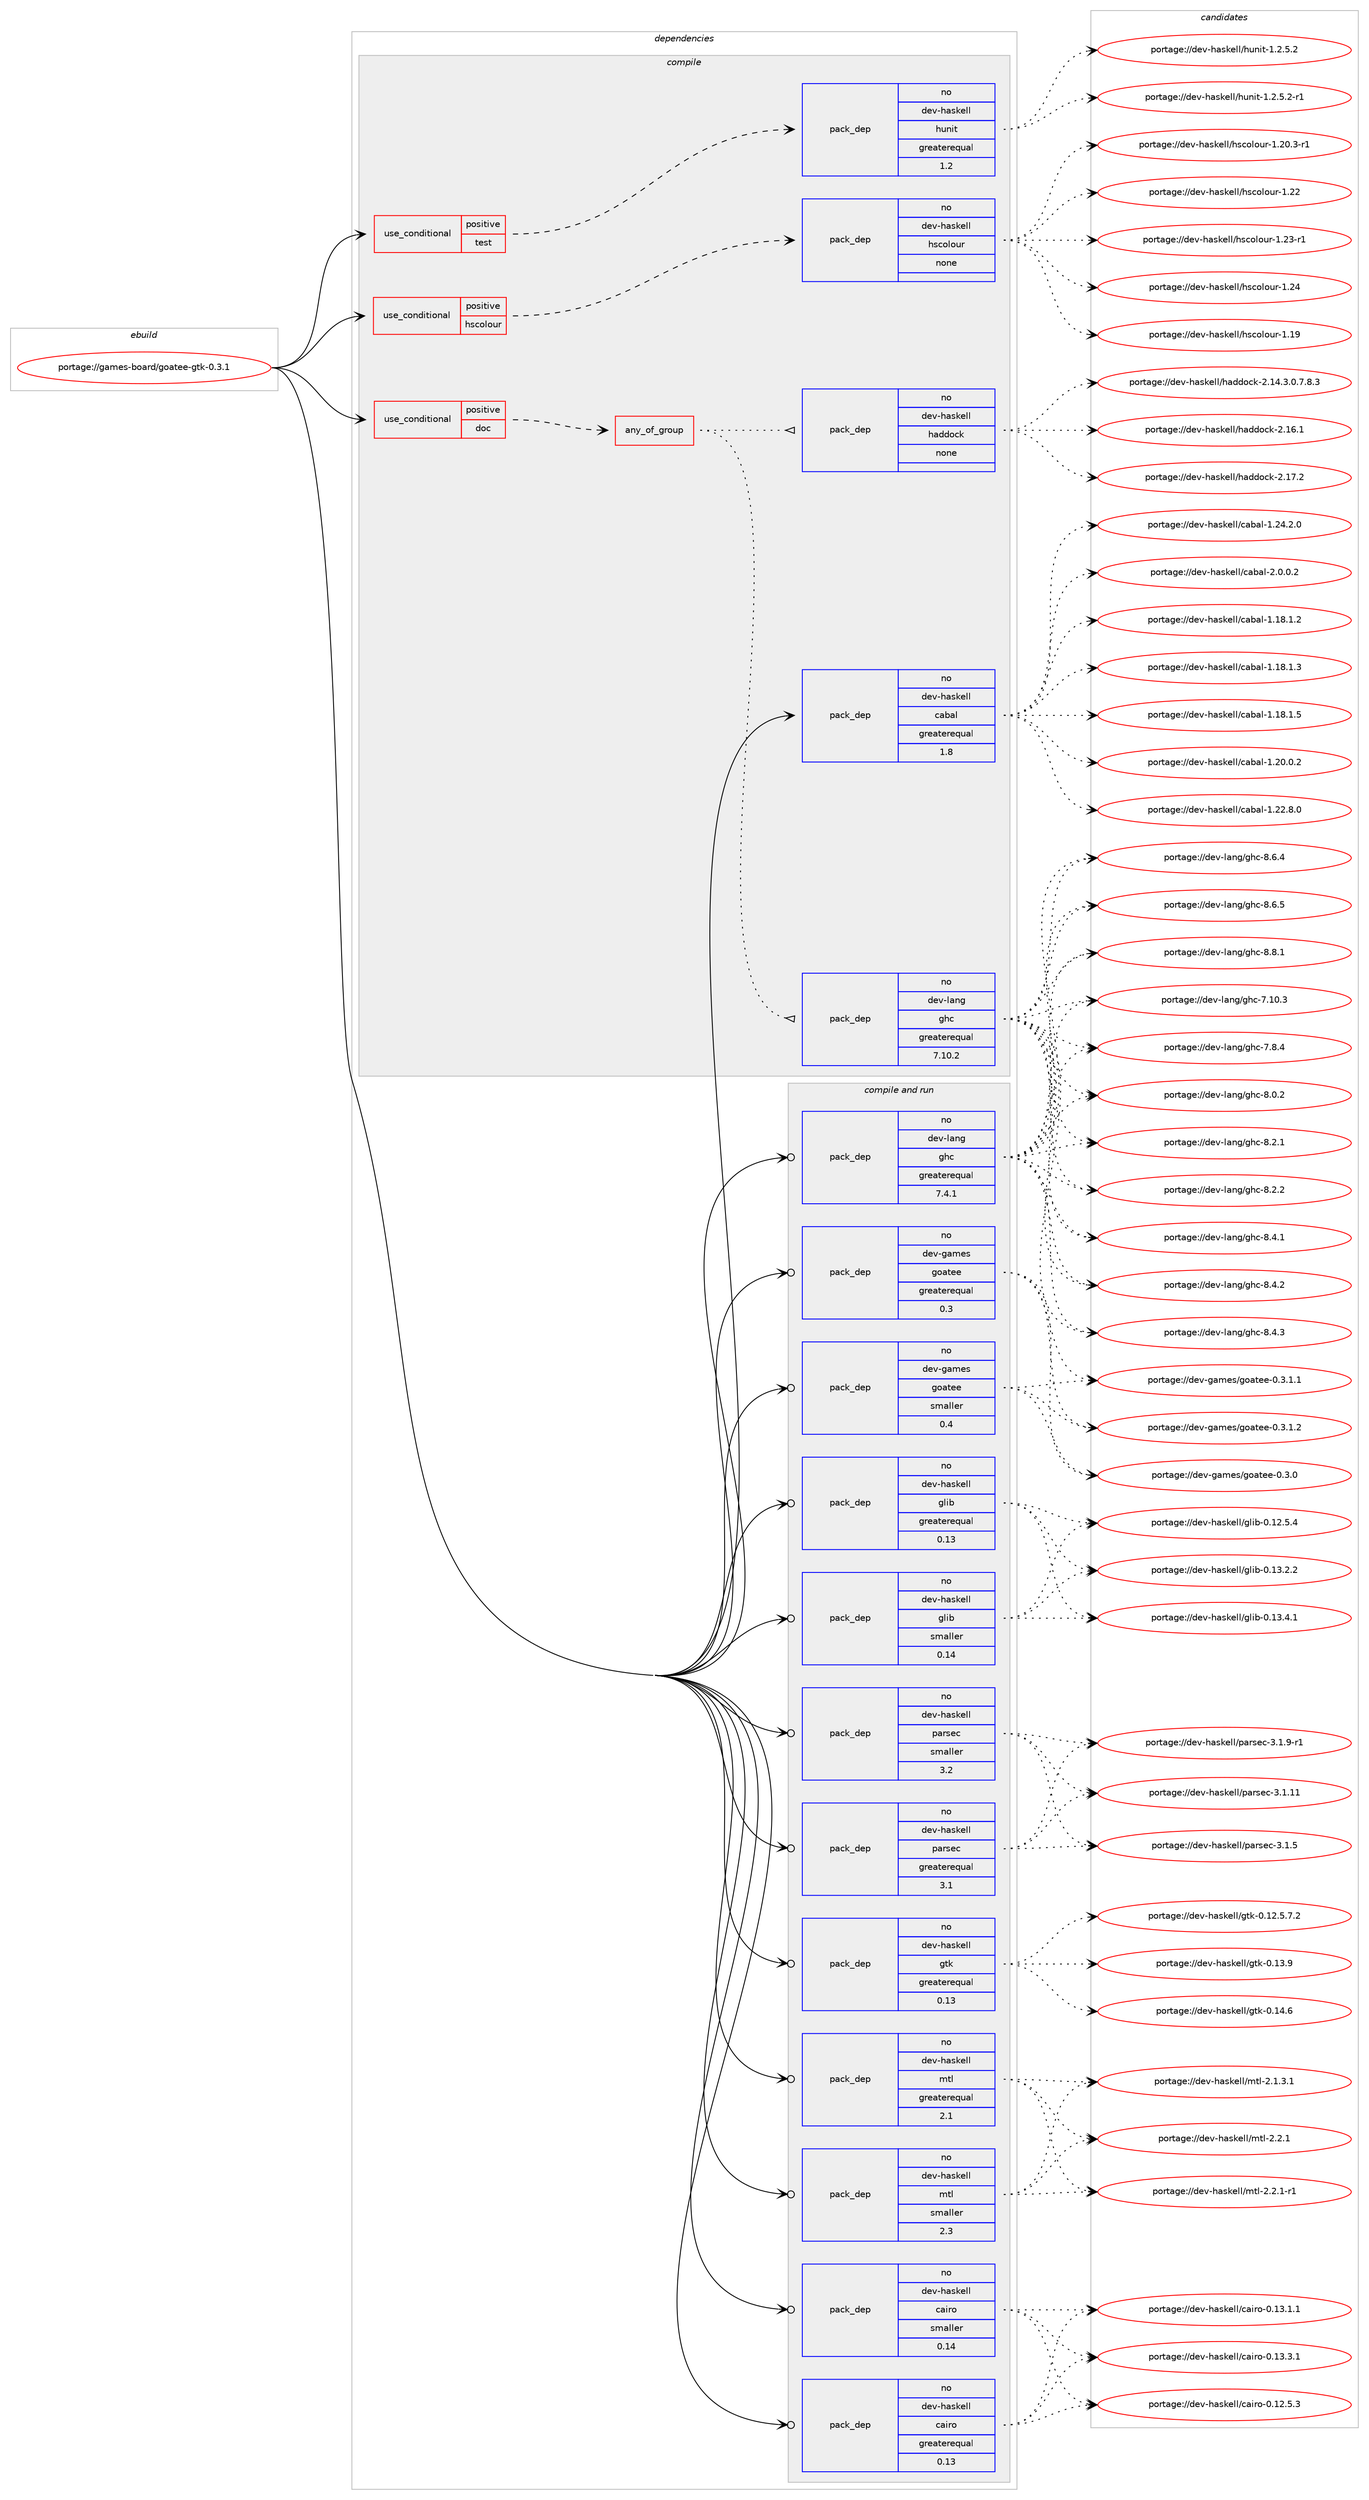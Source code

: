digraph prolog {

# *************
# Graph options
# *************

newrank=true;
concentrate=true;
compound=true;
graph [rankdir=LR,fontname=Helvetica,fontsize=10,ranksep=1.5];#, ranksep=2.5, nodesep=0.2];
edge  [arrowhead=vee];
node  [fontname=Helvetica,fontsize=10];

# **********
# The ebuild
# **********

subgraph cluster_leftcol {
color=gray;
rank=same;
label=<<i>ebuild</i>>;
id [label="portage://games-board/goatee-gtk-0.3.1", color=red, width=4, href="../games-board/goatee-gtk-0.3.1.svg"];
}

# ****************
# The dependencies
# ****************

subgraph cluster_midcol {
color=gray;
label=<<i>dependencies</i>>;
subgraph cluster_compile {
fillcolor="#eeeeee";
style=filled;
label=<<i>compile</i>>;
subgraph cond72733 {
dependency270661 [label=<<TABLE BORDER="0" CELLBORDER="1" CELLSPACING="0" CELLPADDING="4"><TR><TD ROWSPAN="3" CELLPADDING="10">use_conditional</TD></TR><TR><TD>positive</TD></TR><TR><TD>doc</TD></TR></TABLE>>, shape=none, color=red];
subgraph any3735 {
dependency270662 [label=<<TABLE BORDER="0" CELLBORDER="1" CELLSPACING="0" CELLPADDING="4"><TR><TD CELLPADDING="10">any_of_group</TD></TR></TABLE>>, shape=none, color=red];subgraph pack194117 {
dependency270663 [label=<<TABLE BORDER="0" CELLBORDER="1" CELLSPACING="0" CELLPADDING="4" WIDTH="220"><TR><TD ROWSPAN="6" CELLPADDING="30">pack_dep</TD></TR><TR><TD WIDTH="110">no</TD></TR><TR><TD>dev-haskell</TD></TR><TR><TD>haddock</TD></TR><TR><TD>none</TD></TR><TR><TD></TD></TR></TABLE>>, shape=none, color=blue];
}
dependency270662:e -> dependency270663:w [weight=20,style="dotted",arrowhead="oinv"];
subgraph pack194118 {
dependency270664 [label=<<TABLE BORDER="0" CELLBORDER="1" CELLSPACING="0" CELLPADDING="4" WIDTH="220"><TR><TD ROWSPAN="6" CELLPADDING="30">pack_dep</TD></TR><TR><TD WIDTH="110">no</TD></TR><TR><TD>dev-lang</TD></TR><TR><TD>ghc</TD></TR><TR><TD>greaterequal</TD></TR><TR><TD>7.10.2</TD></TR></TABLE>>, shape=none, color=blue];
}
dependency270662:e -> dependency270664:w [weight=20,style="dotted",arrowhead="oinv"];
}
dependency270661:e -> dependency270662:w [weight=20,style="dashed",arrowhead="vee"];
}
id:e -> dependency270661:w [weight=20,style="solid",arrowhead="vee"];
subgraph cond72734 {
dependency270665 [label=<<TABLE BORDER="0" CELLBORDER="1" CELLSPACING="0" CELLPADDING="4"><TR><TD ROWSPAN="3" CELLPADDING="10">use_conditional</TD></TR><TR><TD>positive</TD></TR><TR><TD>hscolour</TD></TR></TABLE>>, shape=none, color=red];
subgraph pack194119 {
dependency270666 [label=<<TABLE BORDER="0" CELLBORDER="1" CELLSPACING="0" CELLPADDING="4" WIDTH="220"><TR><TD ROWSPAN="6" CELLPADDING="30">pack_dep</TD></TR><TR><TD WIDTH="110">no</TD></TR><TR><TD>dev-haskell</TD></TR><TR><TD>hscolour</TD></TR><TR><TD>none</TD></TR><TR><TD></TD></TR></TABLE>>, shape=none, color=blue];
}
dependency270665:e -> dependency270666:w [weight=20,style="dashed",arrowhead="vee"];
}
id:e -> dependency270665:w [weight=20,style="solid",arrowhead="vee"];
subgraph cond72735 {
dependency270667 [label=<<TABLE BORDER="0" CELLBORDER="1" CELLSPACING="0" CELLPADDING="4"><TR><TD ROWSPAN="3" CELLPADDING="10">use_conditional</TD></TR><TR><TD>positive</TD></TR><TR><TD>test</TD></TR></TABLE>>, shape=none, color=red];
subgraph pack194120 {
dependency270668 [label=<<TABLE BORDER="0" CELLBORDER="1" CELLSPACING="0" CELLPADDING="4" WIDTH="220"><TR><TD ROWSPAN="6" CELLPADDING="30">pack_dep</TD></TR><TR><TD WIDTH="110">no</TD></TR><TR><TD>dev-haskell</TD></TR><TR><TD>hunit</TD></TR><TR><TD>greaterequal</TD></TR><TR><TD>1.2</TD></TR></TABLE>>, shape=none, color=blue];
}
dependency270667:e -> dependency270668:w [weight=20,style="dashed",arrowhead="vee"];
}
id:e -> dependency270667:w [weight=20,style="solid",arrowhead="vee"];
subgraph pack194121 {
dependency270669 [label=<<TABLE BORDER="0" CELLBORDER="1" CELLSPACING="0" CELLPADDING="4" WIDTH="220"><TR><TD ROWSPAN="6" CELLPADDING="30">pack_dep</TD></TR><TR><TD WIDTH="110">no</TD></TR><TR><TD>dev-haskell</TD></TR><TR><TD>cabal</TD></TR><TR><TD>greaterequal</TD></TR><TR><TD>1.8</TD></TR></TABLE>>, shape=none, color=blue];
}
id:e -> dependency270669:w [weight=20,style="solid",arrowhead="vee"];
}
subgraph cluster_compileandrun {
fillcolor="#eeeeee";
style=filled;
label=<<i>compile and run</i>>;
subgraph pack194122 {
dependency270670 [label=<<TABLE BORDER="0" CELLBORDER="1" CELLSPACING="0" CELLPADDING="4" WIDTH="220"><TR><TD ROWSPAN="6" CELLPADDING="30">pack_dep</TD></TR><TR><TD WIDTH="110">no</TD></TR><TR><TD>dev-games</TD></TR><TR><TD>goatee</TD></TR><TR><TD>greaterequal</TD></TR><TR><TD>0.3</TD></TR></TABLE>>, shape=none, color=blue];
}
id:e -> dependency270670:w [weight=20,style="solid",arrowhead="odotvee"];
subgraph pack194123 {
dependency270671 [label=<<TABLE BORDER="0" CELLBORDER="1" CELLSPACING="0" CELLPADDING="4" WIDTH="220"><TR><TD ROWSPAN="6" CELLPADDING="30">pack_dep</TD></TR><TR><TD WIDTH="110">no</TD></TR><TR><TD>dev-games</TD></TR><TR><TD>goatee</TD></TR><TR><TD>smaller</TD></TR><TR><TD>0.4</TD></TR></TABLE>>, shape=none, color=blue];
}
id:e -> dependency270671:w [weight=20,style="solid",arrowhead="odotvee"];
subgraph pack194124 {
dependency270672 [label=<<TABLE BORDER="0" CELLBORDER="1" CELLSPACING="0" CELLPADDING="4" WIDTH="220"><TR><TD ROWSPAN="6" CELLPADDING="30">pack_dep</TD></TR><TR><TD WIDTH="110">no</TD></TR><TR><TD>dev-haskell</TD></TR><TR><TD>cairo</TD></TR><TR><TD>greaterequal</TD></TR><TR><TD>0.13</TD></TR></TABLE>>, shape=none, color=blue];
}
id:e -> dependency270672:w [weight=20,style="solid",arrowhead="odotvee"];
subgraph pack194125 {
dependency270673 [label=<<TABLE BORDER="0" CELLBORDER="1" CELLSPACING="0" CELLPADDING="4" WIDTH="220"><TR><TD ROWSPAN="6" CELLPADDING="30">pack_dep</TD></TR><TR><TD WIDTH="110">no</TD></TR><TR><TD>dev-haskell</TD></TR><TR><TD>cairo</TD></TR><TR><TD>smaller</TD></TR><TR><TD>0.14</TD></TR></TABLE>>, shape=none, color=blue];
}
id:e -> dependency270673:w [weight=20,style="solid",arrowhead="odotvee"];
subgraph pack194126 {
dependency270674 [label=<<TABLE BORDER="0" CELLBORDER="1" CELLSPACING="0" CELLPADDING="4" WIDTH="220"><TR><TD ROWSPAN="6" CELLPADDING="30">pack_dep</TD></TR><TR><TD WIDTH="110">no</TD></TR><TR><TD>dev-haskell</TD></TR><TR><TD>glib</TD></TR><TR><TD>greaterequal</TD></TR><TR><TD>0.13</TD></TR></TABLE>>, shape=none, color=blue];
}
id:e -> dependency270674:w [weight=20,style="solid",arrowhead="odotvee"];
subgraph pack194127 {
dependency270675 [label=<<TABLE BORDER="0" CELLBORDER="1" CELLSPACING="0" CELLPADDING="4" WIDTH="220"><TR><TD ROWSPAN="6" CELLPADDING="30">pack_dep</TD></TR><TR><TD WIDTH="110">no</TD></TR><TR><TD>dev-haskell</TD></TR><TR><TD>glib</TD></TR><TR><TD>smaller</TD></TR><TR><TD>0.14</TD></TR></TABLE>>, shape=none, color=blue];
}
id:e -> dependency270675:w [weight=20,style="solid",arrowhead="odotvee"];
subgraph pack194128 {
dependency270676 [label=<<TABLE BORDER="0" CELLBORDER="1" CELLSPACING="0" CELLPADDING="4" WIDTH="220"><TR><TD ROWSPAN="6" CELLPADDING="30">pack_dep</TD></TR><TR><TD WIDTH="110">no</TD></TR><TR><TD>dev-haskell</TD></TR><TR><TD>gtk</TD></TR><TR><TD>greaterequal</TD></TR><TR><TD>0.13</TD></TR></TABLE>>, shape=none, color=blue];
}
id:e -> dependency270676:w [weight=20,style="solid",arrowhead="odotvee"];
subgraph pack194129 {
dependency270677 [label=<<TABLE BORDER="0" CELLBORDER="1" CELLSPACING="0" CELLPADDING="4" WIDTH="220"><TR><TD ROWSPAN="6" CELLPADDING="30">pack_dep</TD></TR><TR><TD WIDTH="110">no</TD></TR><TR><TD>dev-haskell</TD></TR><TR><TD>mtl</TD></TR><TR><TD>greaterequal</TD></TR><TR><TD>2.1</TD></TR></TABLE>>, shape=none, color=blue];
}
id:e -> dependency270677:w [weight=20,style="solid",arrowhead="odotvee"];
subgraph pack194130 {
dependency270678 [label=<<TABLE BORDER="0" CELLBORDER="1" CELLSPACING="0" CELLPADDING="4" WIDTH="220"><TR><TD ROWSPAN="6" CELLPADDING="30">pack_dep</TD></TR><TR><TD WIDTH="110">no</TD></TR><TR><TD>dev-haskell</TD></TR><TR><TD>mtl</TD></TR><TR><TD>smaller</TD></TR><TR><TD>2.3</TD></TR></TABLE>>, shape=none, color=blue];
}
id:e -> dependency270678:w [weight=20,style="solid",arrowhead="odotvee"];
subgraph pack194131 {
dependency270679 [label=<<TABLE BORDER="0" CELLBORDER="1" CELLSPACING="0" CELLPADDING="4" WIDTH="220"><TR><TD ROWSPAN="6" CELLPADDING="30">pack_dep</TD></TR><TR><TD WIDTH="110">no</TD></TR><TR><TD>dev-haskell</TD></TR><TR><TD>parsec</TD></TR><TR><TD>greaterequal</TD></TR><TR><TD>3.1</TD></TR></TABLE>>, shape=none, color=blue];
}
id:e -> dependency270679:w [weight=20,style="solid",arrowhead="odotvee"];
subgraph pack194132 {
dependency270680 [label=<<TABLE BORDER="0" CELLBORDER="1" CELLSPACING="0" CELLPADDING="4" WIDTH="220"><TR><TD ROWSPAN="6" CELLPADDING="30">pack_dep</TD></TR><TR><TD WIDTH="110">no</TD></TR><TR><TD>dev-haskell</TD></TR><TR><TD>parsec</TD></TR><TR><TD>smaller</TD></TR><TR><TD>3.2</TD></TR></TABLE>>, shape=none, color=blue];
}
id:e -> dependency270680:w [weight=20,style="solid",arrowhead="odotvee"];
subgraph pack194133 {
dependency270681 [label=<<TABLE BORDER="0" CELLBORDER="1" CELLSPACING="0" CELLPADDING="4" WIDTH="220"><TR><TD ROWSPAN="6" CELLPADDING="30">pack_dep</TD></TR><TR><TD WIDTH="110">no</TD></TR><TR><TD>dev-lang</TD></TR><TR><TD>ghc</TD></TR><TR><TD>greaterequal</TD></TR><TR><TD>7.4.1</TD></TR></TABLE>>, shape=none, color=blue];
}
id:e -> dependency270681:w [weight=20,style="solid",arrowhead="odotvee"];
}
subgraph cluster_run {
fillcolor="#eeeeee";
style=filled;
label=<<i>run</i>>;
}
}

# **************
# The candidates
# **************

subgraph cluster_choices {
rank=same;
color=gray;
label=<<i>candidates</i>>;

subgraph choice194117 {
color=black;
nodesep=1;
choiceportage1001011184510497115107101108108471049710010011199107455046495246514648465546564651 [label="portage://dev-haskell/haddock-2.14.3.0.7.8.3", color=red, width=4,href="../dev-haskell/haddock-2.14.3.0.7.8.3.svg"];
choiceportage100101118451049711510710110810847104971001001119910745504649544649 [label="portage://dev-haskell/haddock-2.16.1", color=red, width=4,href="../dev-haskell/haddock-2.16.1.svg"];
choiceportage100101118451049711510710110810847104971001001119910745504649554650 [label="portage://dev-haskell/haddock-2.17.2", color=red, width=4,href="../dev-haskell/haddock-2.17.2.svg"];
dependency270663:e -> choiceportage1001011184510497115107101108108471049710010011199107455046495246514648465546564651:w [style=dotted,weight="100"];
dependency270663:e -> choiceportage100101118451049711510710110810847104971001001119910745504649544649:w [style=dotted,weight="100"];
dependency270663:e -> choiceportage100101118451049711510710110810847104971001001119910745504649554650:w [style=dotted,weight="100"];
}
subgraph choice194118 {
color=black;
nodesep=1;
choiceportage1001011184510897110103471031049945554649484651 [label="portage://dev-lang/ghc-7.10.3", color=red, width=4,href="../dev-lang/ghc-7.10.3.svg"];
choiceportage10010111845108971101034710310499455546564652 [label="portage://dev-lang/ghc-7.8.4", color=red, width=4,href="../dev-lang/ghc-7.8.4.svg"];
choiceportage10010111845108971101034710310499455646484650 [label="portage://dev-lang/ghc-8.0.2", color=red, width=4,href="../dev-lang/ghc-8.0.2.svg"];
choiceportage10010111845108971101034710310499455646504649 [label="portage://dev-lang/ghc-8.2.1", color=red, width=4,href="../dev-lang/ghc-8.2.1.svg"];
choiceportage10010111845108971101034710310499455646504650 [label="portage://dev-lang/ghc-8.2.2", color=red, width=4,href="../dev-lang/ghc-8.2.2.svg"];
choiceportage10010111845108971101034710310499455646524649 [label="portage://dev-lang/ghc-8.4.1", color=red, width=4,href="../dev-lang/ghc-8.4.1.svg"];
choiceportage10010111845108971101034710310499455646524650 [label="portage://dev-lang/ghc-8.4.2", color=red, width=4,href="../dev-lang/ghc-8.4.2.svg"];
choiceportage10010111845108971101034710310499455646524651 [label="portage://dev-lang/ghc-8.4.3", color=red, width=4,href="../dev-lang/ghc-8.4.3.svg"];
choiceportage10010111845108971101034710310499455646544652 [label="portage://dev-lang/ghc-8.6.4", color=red, width=4,href="../dev-lang/ghc-8.6.4.svg"];
choiceportage10010111845108971101034710310499455646544653 [label="portage://dev-lang/ghc-8.6.5", color=red, width=4,href="../dev-lang/ghc-8.6.5.svg"];
choiceportage10010111845108971101034710310499455646564649 [label="portage://dev-lang/ghc-8.8.1", color=red, width=4,href="../dev-lang/ghc-8.8.1.svg"];
dependency270664:e -> choiceportage1001011184510897110103471031049945554649484651:w [style=dotted,weight="100"];
dependency270664:e -> choiceportage10010111845108971101034710310499455546564652:w [style=dotted,weight="100"];
dependency270664:e -> choiceportage10010111845108971101034710310499455646484650:w [style=dotted,weight="100"];
dependency270664:e -> choiceportage10010111845108971101034710310499455646504649:w [style=dotted,weight="100"];
dependency270664:e -> choiceportage10010111845108971101034710310499455646504650:w [style=dotted,weight="100"];
dependency270664:e -> choiceportage10010111845108971101034710310499455646524649:w [style=dotted,weight="100"];
dependency270664:e -> choiceportage10010111845108971101034710310499455646524650:w [style=dotted,weight="100"];
dependency270664:e -> choiceportage10010111845108971101034710310499455646524651:w [style=dotted,weight="100"];
dependency270664:e -> choiceportage10010111845108971101034710310499455646544652:w [style=dotted,weight="100"];
dependency270664:e -> choiceportage10010111845108971101034710310499455646544653:w [style=dotted,weight="100"];
dependency270664:e -> choiceportage10010111845108971101034710310499455646564649:w [style=dotted,weight="100"];
}
subgraph choice194119 {
color=black;
nodesep=1;
choiceportage100101118451049711510710110810847104115991111081111171144549464957 [label="portage://dev-haskell/hscolour-1.19", color=red, width=4,href="../dev-haskell/hscolour-1.19.svg"];
choiceportage10010111845104971151071011081084710411599111108111117114454946504846514511449 [label="portage://dev-haskell/hscolour-1.20.3-r1", color=red, width=4,href="../dev-haskell/hscolour-1.20.3-r1.svg"];
choiceportage100101118451049711510710110810847104115991111081111171144549465050 [label="portage://dev-haskell/hscolour-1.22", color=red, width=4,href="../dev-haskell/hscolour-1.22.svg"];
choiceportage1001011184510497115107101108108471041159911110811111711445494650514511449 [label="portage://dev-haskell/hscolour-1.23-r1", color=red, width=4,href="../dev-haskell/hscolour-1.23-r1.svg"];
choiceportage100101118451049711510710110810847104115991111081111171144549465052 [label="portage://dev-haskell/hscolour-1.24", color=red, width=4,href="../dev-haskell/hscolour-1.24.svg"];
dependency270666:e -> choiceportage100101118451049711510710110810847104115991111081111171144549464957:w [style=dotted,weight="100"];
dependency270666:e -> choiceportage10010111845104971151071011081084710411599111108111117114454946504846514511449:w [style=dotted,weight="100"];
dependency270666:e -> choiceportage100101118451049711510710110810847104115991111081111171144549465050:w [style=dotted,weight="100"];
dependency270666:e -> choiceportage1001011184510497115107101108108471041159911110811111711445494650514511449:w [style=dotted,weight="100"];
dependency270666:e -> choiceportage100101118451049711510710110810847104115991111081111171144549465052:w [style=dotted,weight="100"];
}
subgraph choice194120 {
color=black;
nodesep=1;
choiceportage1001011184510497115107101108108471041171101051164549465046534650 [label="portage://dev-haskell/hunit-1.2.5.2", color=red, width=4,href="../dev-haskell/hunit-1.2.5.2.svg"];
choiceportage10010111845104971151071011081084710411711010511645494650465346504511449 [label="portage://dev-haskell/hunit-1.2.5.2-r1", color=red, width=4,href="../dev-haskell/hunit-1.2.5.2-r1.svg"];
dependency270668:e -> choiceportage1001011184510497115107101108108471041171101051164549465046534650:w [style=dotted,weight="100"];
dependency270668:e -> choiceportage10010111845104971151071011081084710411711010511645494650465346504511449:w [style=dotted,weight="100"];
}
subgraph choice194121 {
color=black;
nodesep=1;
choiceportage10010111845104971151071011081084799979897108454946495646494650 [label="portage://dev-haskell/cabal-1.18.1.2", color=red, width=4,href="../dev-haskell/cabal-1.18.1.2.svg"];
choiceportage10010111845104971151071011081084799979897108454946495646494651 [label="portage://dev-haskell/cabal-1.18.1.3", color=red, width=4,href="../dev-haskell/cabal-1.18.1.3.svg"];
choiceportage10010111845104971151071011081084799979897108454946495646494653 [label="portage://dev-haskell/cabal-1.18.1.5", color=red, width=4,href="../dev-haskell/cabal-1.18.1.5.svg"];
choiceportage10010111845104971151071011081084799979897108454946504846484650 [label="portage://dev-haskell/cabal-1.20.0.2", color=red, width=4,href="../dev-haskell/cabal-1.20.0.2.svg"];
choiceportage10010111845104971151071011081084799979897108454946505046564648 [label="portage://dev-haskell/cabal-1.22.8.0", color=red, width=4,href="../dev-haskell/cabal-1.22.8.0.svg"];
choiceportage10010111845104971151071011081084799979897108454946505246504648 [label="portage://dev-haskell/cabal-1.24.2.0", color=red, width=4,href="../dev-haskell/cabal-1.24.2.0.svg"];
choiceportage100101118451049711510710110810847999798971084550464846484650 [label="portage://dev-haskell/cabal-2.0.0.2", color=red, width=4,href="../dev-haskell/cabal-2.0.0.2.svg"];
dependency270669:e -> choiceportage10010111845104971151071011081084799979897108454946495646494650:w [style=dotted,weight="100"];
dependency270669:e -> choiceportage10010111845104971151071011081084799979897108454946495646494651:w [style=dotted,weight="100"];
dependency270669:e -> choiceportage10010111845104971151071011081084799979897108454946495646494653:w [style=dotted,weight="100"];
dependency270669:e -> choiceportage10010111845104971151071011081084799979897108454946504846484650:w [style=dotted,weight="100"];
dependency270669:e -> choiceportage10010111845104971151071011081084799979897108454946505046564648:w [style=dotted,weight="100"];
dependency270669:e -> choiceportage10010111845104971151071011081084799979897108454946505246504648:w [style=dotted,weight="100"];
dependency270669:e -> choiceportage100101118451049711510710110810847999798971084550464846484650:w [style=dotted,weight="100"];
}
subgraph choice194122 {
color=black;
nodesep=1;
choiceportage10010111845103971091011154710311197116101101454846514648 [label="portage://dev-games/goatee-0.3.0", color=red, width=4,href="../dev-games/goatee-0.3.0.svg"];
choiceportage100101118451039710910111547103111971161011014548465146494649 [label="portage://dev-games/goatee-0.3.1.1", color=red, width=4,href="../dev-games/goatee-0.3.1.1.svg"];
choiceportage100101118451039710910111547103111971161011014548465146494650 [label="portage://dev-games/goatee-0.3.1.2", color=red, width=4,href="../dev-games/goatee-0.3.1.2.svg"];
dependency270670:e -> choiceportage10010111845103971091011154710311197116101101454846514648:w [style=dotted,weight="100"];
dependency270670:e -> choiceportage100101118451039710910111547103111971161011014548465146494649:w [style=dotted,weight="100"];
dependency270670:e -> choiceportage100101118451039710910111547103111971161011014548465146494650:w [style=dotted,weight="100"];
}
subgraph choice194123 {
color=black;
nodesep=1;
choiceportage10010111845103971091011154710311197116101101454846514648 [label="portage://dev-games/goatee-0.3.0", color=red, width=4,href="../dev-games/goatee-0.3.0.svg"];
choiceportage100101118451039710910111547103111971161011014548465146494649 [label="portage://dev-games/goatee-0.3.1.1", color=red, width=4,href="../dev-games/goatee-0.3.1.1.svg"];
choiceportage100101118451039710910111547103111971161011014548465146494650 [label="portage://dev-games/goatee-0.3.1.2", color=red, width=4,href="../dev-games/goatee-0.3.1.2.svg"];
dependency270671:e -> choiceportage10010111845103971091011154710311197116101101454846514648:w [style=dotted,weight="100"];
dependency270671:e -> choiceportage100101118451039710910111547103111971161011014548465146494649:w [style=dotted,weight="100"];
dependency270671:e -> choiceportage100101118451039710910111547103111971161011014548465146494650:w [style=dotted,weight="100"];
}
subgraph choice194124 {
color=black;
nodesep=1;
choiceportage1001011184510497115107101108108479997105114111454846495046534651 [label="portage://dev-haskell/cairo-0.12.5.3", color=red, width=4,href="../dev-haskell/cairo-0.12.5.3.svg"];
choiceportage1001011184510497115107101108108479997105114111454846495146494649 [label="portage://dev-haskell/cairo-0.13.1.1", color=red, width=4,href="../dev-haskell/cairo-0.13.1.1.svg"];
choiceportage1001011184510497115107101108108479997105114111454846495146514649 [label="portage://dev-haskell/cairo-0.13.3.1", color=red, width=4,href="../dev-haskell/cairo-0.13.3.1.svg"];
dependency270672:e -> choiceportage1001011184510497115107101108108479997105114111454846495046534651:w [style=dotted,weight="100"];
dependency270672:e -> choiceportage1001011184510497115107101108108479997105114111454846495146494649:w [style=dotted,weight="100"];
dependency270672:e -> choiceportage1001011184510497115107101108108479997105114111454846495146514649:w [style=dotted,weight="100"];
}
subgraph choice194125 {
color=black;
nodesep=1;
choiceportage1001011184510497115107101108108479997105114111454846495046534651 [label="portage://dev-haskell/cairo-0.12.5.3", color=red, width=4,href="../dev-haskell/cairo-0.12.5.3.svg"];
choiceportage1001011184510497115107101108108479997105114111454846495146494649 [label="portage://dev-haskell/cairo-0.13.1.1", color=red, width=4,href="../dev-haskell/cairo-0.13.1.1.svg"];
choiceportage1001011184510497115107101108108479997105114111454846495146514649 [label="portage://dev-haskell/cairo-0.13.3.1", color=red, width=4,href="../dev-haskell/cairo-0.13.3.1.svg"];
dependency270673:e -> choiceportage1001011184510497115107101108108479997105114111454846495046534651:w [style=dotted,weight="100"];
dependency270673:e -> choiceportage1001011184510497115107101108108479997105114111454846495146494649:w [style=dotted,weight="100"];
dependency270673:e -> choiceportage1001011184510497115107101108108479997105114111454846495146514649:w [style=dotted,weight="100"];
}
subgraph choice194126 {
color=black;
nodesep=1;
choiceportage10010111845104971151071011081084710310810598454846495046534652 [label="portage://dev-haskell/glib-0.12.5.4", color=red, width=4,href="../dev-haskell/glib-0.12.5.4.svg"];
choiceportage10010111845104971151071011081084710310810598454846495146504650 [label="portage://dev-haskell/glib-0.13.2.2", color=red, width=4,href="../dev-haskell/glib-0.13.2.2.svg"];
choiceportage10010111845104971151071011081084710310810598454846495146524649 [label="portage://dev-haskell/glib-0.13.4.1", color=red, width=4,href="../dev-haskell/glib-0.13.4.1.svg"];
dependency270674:e -> choiceportage10010111845104971151071011081084710310810598454846495046534652:w [style=dotted,weight="100"];
dependency270674:e -> choiceportage10010111845104971151071011081084710310810598454846495146504650:w [style=dotted,weight="100"];
dependency270674:e -> choiceportage10010111845104971151071011081084710310810598454846495146524649:w [style=dotted,weight="100"];
}
subgraph choice194127 {
color=black;
nodesep=1;
choiceportage10010111845104971151071011081084710310810598454846495046534652 [label="portage://dev-haskell/glib-0.12.5.4", color=red, width=4,href="../dev-haskell/glib-0.12.5.4.svg"];
choiceportage10010111845104971151071011081084710310810598454846495146504650 [label="portage://dev-haskell/glib-0.13.2.2", color=red, width=4,href="../dev-haskell/glib-0.13.2.2.svg"];
choiceportage10010111845104971151071011081084710310810598454846495146524649 [label="portage://dev-haskell/glib-0.13.4.1", color=red, width=4,href="../dev-haskell/glib-0.13.4.1.svg"];
dependency270675:e -> choiceportage10010111845104971151071011081084710310810598454846495046534652:w [style=dotted,weight="100"];
dependency270675:e -> choiceportage10010111845104971151071011081084710310810598454846495146504650:w [style=dotted,weight="100"];
dependency270675:e -> choiceportage10010111845104971151071011081084710310810598454846495146524649:w [style=dotted,weight="100"];
}
subgraph choice194128 {
color=black;
nodesep=1;
choiceportage1001011184510497115107101108108471031161074548464950465346554650 [label="portage://dev-haskell/gtk-0.12.5.7.2", color=red, width=4,href="../dev-haskell/gtk-0.12.5.7.2.svg"];
choiceportage10010111845104971151071011081084710311610745484649514657 [label="portage://dev-haskell/gtk-0.13.9", color=red, width=4,href="../dev-haskell/gtk-0.13.9.svg"];
choiceportage10010111845104971151071011081084710311610745484649524654 [label="portage://dev-haskell/gtk-0.14.6", color=red, width=4,href="../dev-haskell/gtk-0.14.6.svg"];
dependency270676:e -> choiceportage1001011184510497115107101108108471031161074548464950465346554650:w [style=dotted,weight="100"];
dependency270676:e -> choiceportage10010111845104971151071011081084710311610745484649514657:w [style=dotted,weight="100"];
dependency270676:e -> choiceportage10010111845104971151071011081084710311610745484649524654:w [style=dotted,weight="100"];
}
subgraph choice194129 {
color=black;
nodesep=1;
choiceportage1001011184510497115107101108108471091161084550464946514649 [label="portage://dev-haskell/mtl-2.1.3.1", color=red, width=4,href="../dev-haskell/mtl-2.1.3.1.svg"];
choiceportage100101118451049711510710110810847109116108455046504649 [label="portage://dev-haskell/mtl-2.2.1", color=red, width=4,href="../dev-haskell/mtl-2.2.1.svg"];
choiceportage1001011184510497115107101108108471091161084550465046494511449 [label="portage://dev-haskell/mtl-2.2.1-r1", color=red, width=4,href="../dev-haskell/mtl-2.2.1-r1.svg"];
dependency270677:e -> choiceportage1001011184510497115107101108108471091161084550464946514649:w [style=dotted,weight="100"];
dependency270677:e -> choiceportage100101118451049711510710110810847109116108455046504649:w [style=dotted,weight="100"];
dependency270677:e -> choiceportage1001011184510497115107101108108471091161084550465046494511449:w [style=dotted,weight="100"];
}
subgraph choice194130 {
color=black;
nodesep=1;
choiceportage1001011184510497115107101108108471091161084550464946514649 [label="portage://dev-haskell/mtl-2.1.3.1", color=red, width=4,href="../dev-haskell/mtl-2.1.3.1.svg"];
choiceportage100101118451049711510710110810847109116108455046504649 [label="portage://dev-haskell/mtl-2.2.1", color=red, width=4,href="../dev-haskell/mtl-2.2.1.svg"];
choiceportage1001011184510497115107101108108471091161084550465046494511449 [label="portage://dev-haskell/mtl-2.2.1-r1", color=red, width=4,href="../dev-haskell/mtl-2.2.1-r1.svg"];
dependency270678:e -> choiceportage1001011184510497115107101108108471091161084550464946514649:w [style=dotted,weight="100"];
dependency270678:e -> choiceportage100101118451049711510710110810847109116108455046504649:w [style=dotted,weight="100"];
dependency270678:e -> choiceportage1001011184510497115107101108108471091161084550465046494511449:w [style=dotted,weight="100"];
}
subgraph choice194131 {
color=black;
nodesep=1;
choiceportage100101118451049711510710110810847112971141151019945514649464949 [label="portage://dev-haskell/parsec-3.1.11", color=red, width=4,href="../dev-haskell/parsec-3.1.11.svg"];
choiceportage1001011184510497115107101108108471129711411510199455146494653 [label="portage://dev-haskell/parsec-3.1.5", color=red, width=4,href="../dev-haskell/parsec-3.1.5.svg"];
choiceportage10010111845104971151071011081084711297114115101994551464946574511449 [label="portage://dev-haskell/parsec-3.1.9-r1", color=red, width=4,href="../dev-haskell/parsec-3.1.9-r1.svg"];
dependency270679:e -> choiceportage100101118451049711510710110810847112971141151019945514649464949:w [style=dotted,weight="100"];
dependency270679:e -> choiceportage1001011184510497115107101108108471129711411510199455146494653:w [style=dotted,weight="100"];
dependency270679:e -> choiceportage10010111845104971151071011081084711297114115101994551464946574511449:w [style=dotted,weight="100"];
}
subgraph choice194132 {
color=black;
nodesep=1;
choiceportage100101118451049711510710110810847112971141151019945514649464949 [label="portage://dev-haskell/parsec-3.1.11", color=red, width=4,href="../dev-haskell/parsec-3.1.11.svg"];
choiceportage1001011184510497115107101108108471129711411510199455146494653 [label="portage://dev-haskell/parsec-3.1.5", color=red, width=4,href="../dev-haskell/parsec-3.1.5.svg"];
choiceportage10010111845104971151071011081084711297114115101994551464946574511449 [label="portage://dev-haskell/parsec-3.1.9-r1", color=red, width=4,href="../dev-haskell/parsec-3.1.9-r1.svg"];
dependency270680:e -> choiceportage100101118451049711510710110810847112971141151019945514649464949:w [style=dotted,weight="100"];
dependency270680:e -> choiceportage1001011184510497115107101108108471129711411510199455146494653:w [style=dotted,weight="100"];
dependency270680:e -> choiceportage10010111845104971151071011081084711297114115101994551464946574511449:w [style=dotted,weight="100"];
}
subgraph choice194133 {
color=black;
nodesep=1;
choiceportage1001011184510897110103471031049945554649484651 [label="portage://dev-lang/ghc-7.10.3", color=red, width=4,href="../dev-lang/ghc-7.10.3.svg"];
choiceportage10010111845108971101034710310499455546564652 [label="portage://dev-lang/ghc-7.8.4", color=red, width=4,href="../dev-lang/ghc-7.8.4.svg"];
choiceportage10010111845108971101034710310499455646484650 [label="portage://dev-lang/ghc-8.0.2", color=red, width=4,href="../dev-lang/ghc-8.0.2.svg"];
choiceportage10010111845108971101034710310499455646504649 [label="portage://dev-lang/ghc-8.2.1", color=red, width=4,href="../dev-lang/ghc-8.2.1.svg"];
choiceportage10010111845108971101034710310499455646504650 [label="portage://dev-lang/ghc-8.2.2", color=red, width=4,href="../dev-lang/ghc-8.2.2.svg"];
choiceportage10010111845108971101034710310499455646524649 [label="portage://dev-lang/ghc-8.4.1", color=red, width=4,href="../dev-lang/ghc-8.4.1.svg"];
choiceportage10010111845108971101034710310499455646524650 [label="portage://dev-lang/ghc-8.4.2", color=red, width=4,href="../dev-lang/ghc-8.4.2.svg"];
choiceportage10010111845108971101034710310499455646524651 [label="portage://dev-lang/ghc-8.4.3", color=red, width=4,href="../dev-lang/ghc-8.4.3.svg"];
choiceportage10010111845108971101034710310499455646544652 [label="portage://dev-lang/ghc-8.6.4", color=red, width=4,href="../dev-lang/ghc-8.6.4.svg"];
choiceportage10010111845108971101034710310499455646544653 [label="portage://dev-lang/ghc-8.6.5", color=red, width=4,href="../dev-lang/ghc-8.6.5.svg"];
choiceportage10010111845108971101034710310499455646564649 [label="portage://dev-lang/ghc-8.8.1", color=red, width=4,href="../dev-lang/ghc-8.8.1.svg"];
dependency270681:e -> choiceportage1001011184510897110103471031049945554649484651:w [style=dotted,weight="100"];
dependency270681:e -> choiceportage10010111845108971101034710310499455546564652:w [style=dotted,weight="100"];
dependency270681:e -> choiceportage10010111845108971101034710310499455646484650:w [style=dotted,weight="100"];
dependency270681:e -> choiceportage10010111845108971101034710310499455646504649:w [style=dotted,weight="100"];
dependency270681:e -> choiceportage10010111845108971101034710310499455646504650:w [style=dotted,weight="100"];
dependency270681:e -> choiceportage10010111845108971101034710310499455646524649:w [style=dotted,weight="100"];
dependency270681:e -> choiceportage10010111845108971101034710310499455646524650:w [style=dotted,weight="100"];
dependency270681:e -> choiceportage10010111845108971101034710310499455646524651:w [style=dotted,weight="100"];
dependency270681:e -> choiceportage10010111845108971101034710310499455646544652:w [style=dotted,weight="100"];
dependency270681:e -> choiceportage10010111845108971101034710310499455646544653:w [style=dotted,weight="100"];
dependency270681:e -> choiceportage10010111845108971101034710310499455646564649:w [style=dotted,weight="100"];
}
}

}
